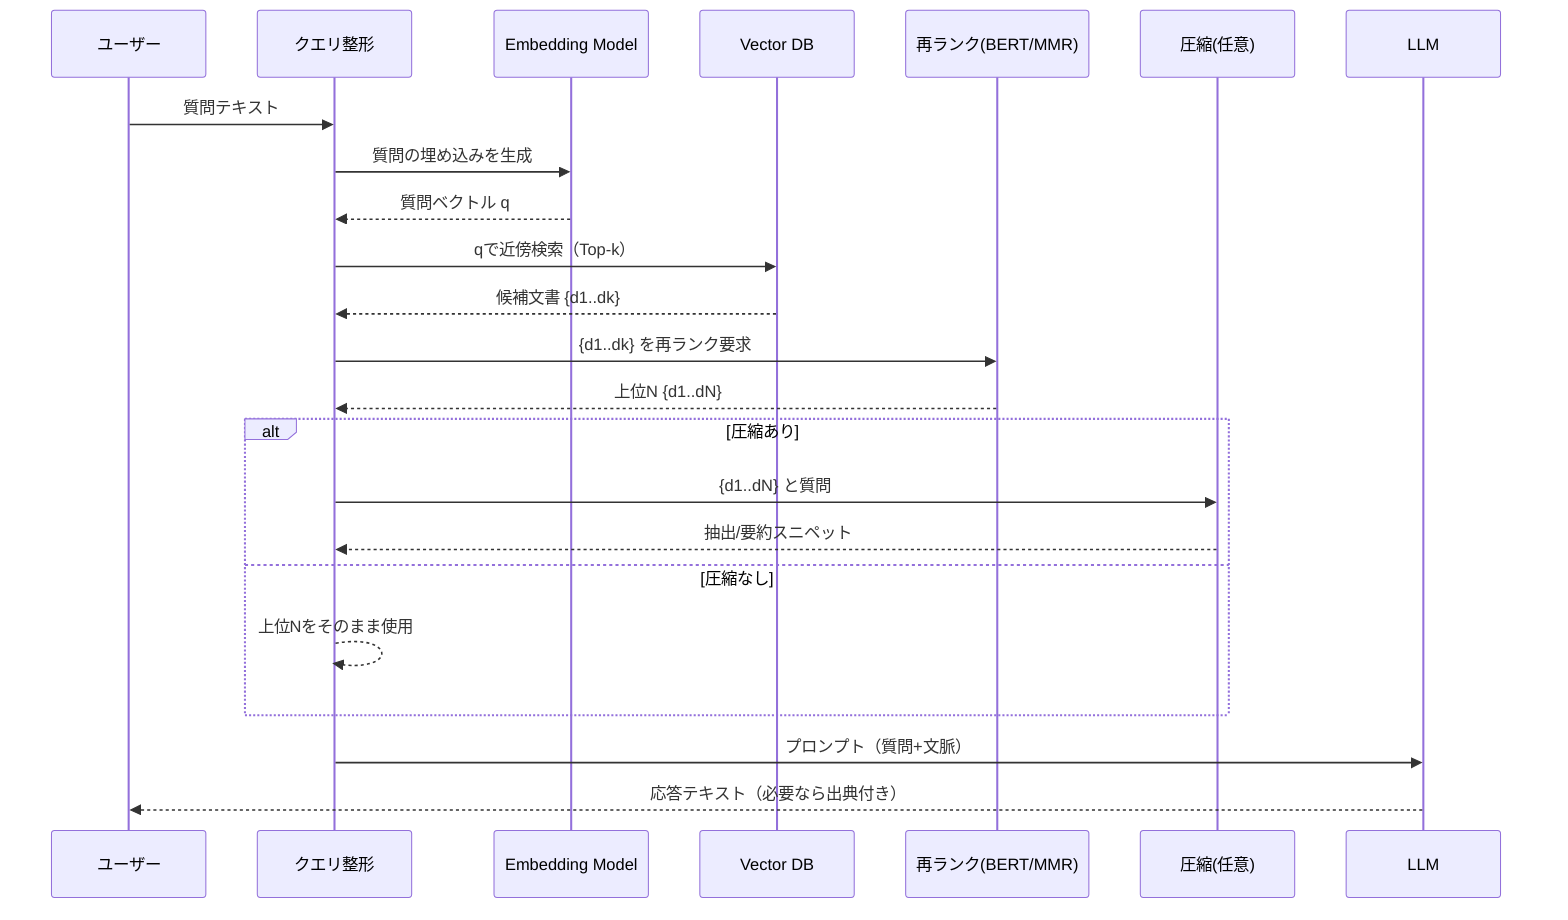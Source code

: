 sequenceDiagram
  participant U as ユーザー
  participant Q as クエリ整形
  participant EM as Embedding Model
  participant V as Vector DB
  participant R as 再ランク(BERT/MMR)
  participant C as 圧縮(任意)
  participant L as LLM

  U->>Q: 質問テキスト
  Q->>EM: 質問の埋め込みを生成
  EM-->>Q: 質問ベクトル q
  Q->>V: qで近傍検索（Top-k）
  V-->>Q: 候補文書 {d1..dk}
  Q->>R: {d1..dk} を再ランク要求
  R-->>Q: 上位N {d1..dN}
  alt 圧縮あり
    Q->>C: {d1..dN} と質問
    C-->>Q: 抽出/要約スニペット
  else 圧縮なし
    Q-->>Q: 上位Nをそのまま使用
  end
  Q->>L: プロンプト（質問+文脈）
  L-->>U: 応答テキスト（必要なら出典付き）